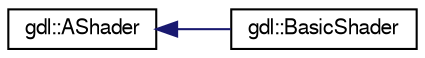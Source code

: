 digraph "Graphical Class Hierarchy"
{
  edge [fontname="FreeSans",fontsize="10",labelfontname="FreeSans",labelfontsize="10"];
  node [fontname="FreeSans",fontsize="10",shape=record];
  rankdir="LR";
  Node1 [label="gdl::AShader",height=0.2,width=0.4,color="black", fillcolor="white", style="filled",URL="$de/df0/classgdl_1_1_a_shader.html"];
  Node1 -> Node2 [dir="back",color="midnightblue",fontsize="10",style="solid",fontname="FreeSans"];
  Node2 [label="gdl::BasicShader",height=0.2,width=0.4,color="black", fillcolor="white", style="filled",URL="$dc/d4b/classgdl_1_1_basic_shader.html"];
}
